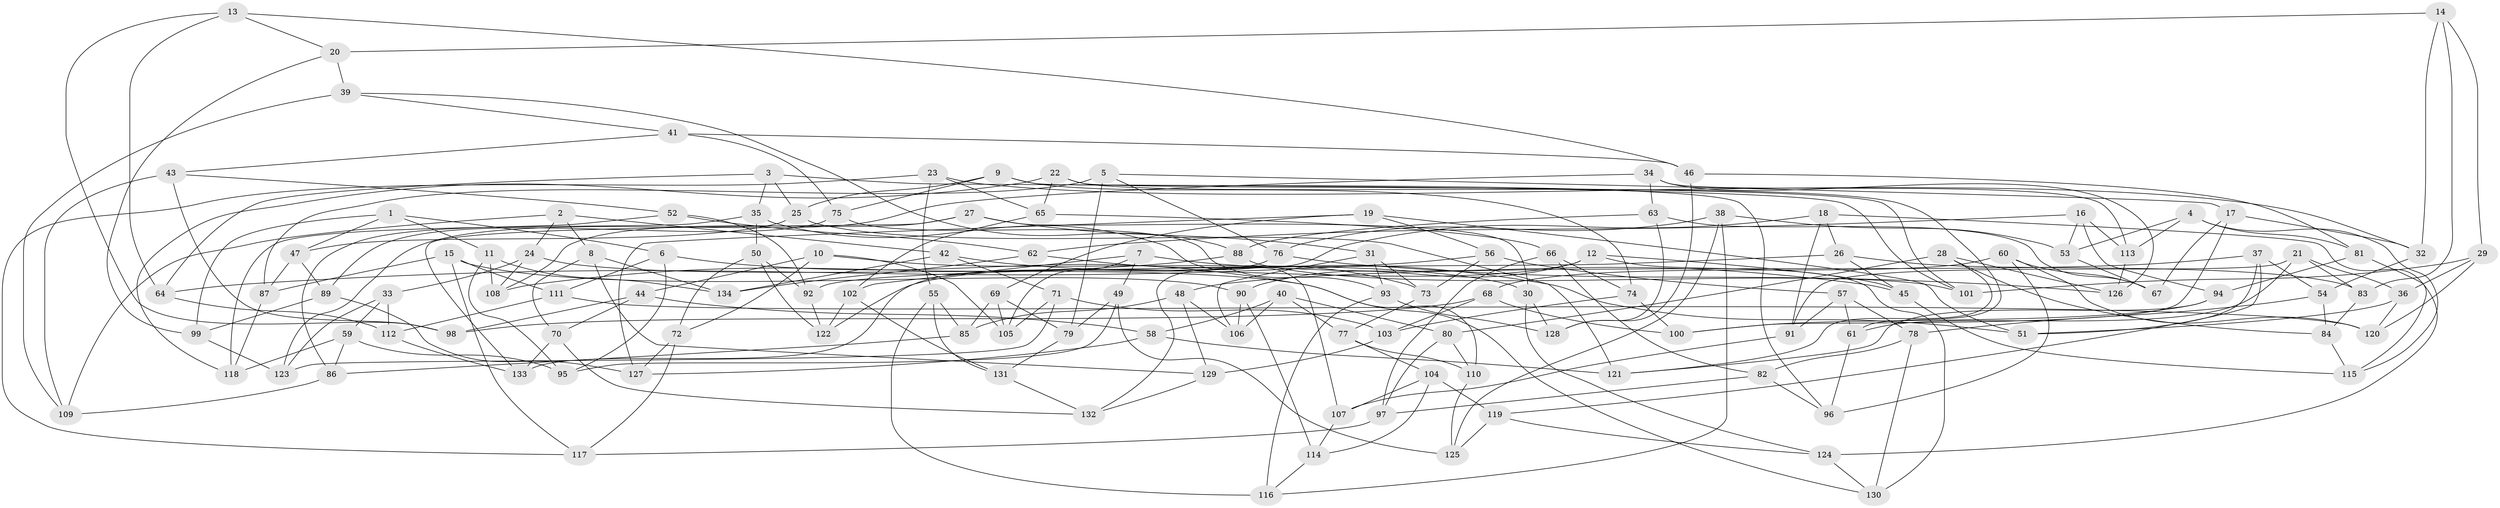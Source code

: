 // coarse degree distribution, {5: 0.1411764705882353, 4: 0.4235294117647059, 6: 0.43529411764705883}
// Generated by graph-tools (version 1.1) at 2025/42/03/06/25 10:42:23]
// undirected, 134 vertices, 268 edges
graph export_dot {
graph [start="1"]
  node [color=gray90,style=filled];
  1;
  2;
  3;
  4;
  5;
  6;
  7;
  8;
  9;
  10;
  11;
  12;
  13;
  14;
  15;
  16;
  17;
  18;
  19;
  20;
  21;
  22;
  23;
  24;
  25;
  26;
  27;
  28;
  29;
  30;
  31;
  32;
  33;
  34;
  35;
  36;
  37;
  38;
  39;
  40;
  41;
  42;
  43;
  44;
  45;
  46;
  47;
  48;
  49;
  50;
  51;
  52;
  53;
  54;
  55;
  56;
  57;
  58;
  59;
  60;
  61;
  62;
  63;
  64;
  65;
  66;
  67;
  68;
  69;
  70;
  71;
  72;
  73;
  74;
  75;
  76;
  77;
  78;
  79;
  80;
  81;
  82;
  83;
  84;
  85;
  86;
  87;
  88;
  89;
  90;
  91;
  92;
  93;
  94;
  95;
  96;
  97;
  98;
  99;
  100;
  101;
  102;
  103;
  104;
  105;
  106;
  107;
  108;
  109;
  110;
  111;
  112;
  113;
  114;
  115;
  116;
  117;
  118;
  119;
  120;
  121;
  122;
  123;
  124;
  125;
  126;
  127;
  128;
  129;
  130;
  131;
  132;
  133;
  134;
  1 -- 6;
  1 -- 47;
  1 -- 11;
  1 -- 99;
  2 -- 42;
  2 -- 8;
  2 -- 24;
  2 -- 109;
  3 -- 101;
  3 -- 25;
  3 -- 64;
  3 -- 35;
  4 -- 113;
  4 -- 115;
  4 -- 53;
  4 -- 81;
  5 -- 17;
  5 -- 76;
  5 -- 79;
  5 -- 87;
  6 -- 110;
  6 -- 111;
  6 -- 95;
  7 -- 45;
  7 -- 102;
  7 -- 105;
  7 -- 49;
  8 -- 70;
  8 -- 134;
  8 -- 129;
  9 -- 25;
  9 -- 96;
  9 -- 75;
  9 -- 74;
  10 -- 30;
  10 -- 105;
  10 -- 44;
  10 -- 72;
  11 -- 108;
  11 -- 134;
  11 -- 95;
  12 -- 130;
  12 -- 122;
  12 -- 90;
  12 -- 45;
  13 -- 46;
  13 -- 98;
  13 -- 20;
  13 -- 64;
  14 -- 83;
  14 -- 32;
  14 -- 29;
  14 -- 20;
  15 -- 117;
  15 -- 90;
  15 -- 111;
  15 -- 87;
  16 -- 94;
  16 -- 53;
  16 -- 62;
  16 -- 113;
  17 -- 67;
  17 -- 32;
  17 -- 100;
  18 -- 26;
  18 -- 132;
  18 -- 91;
  18 -- 124;
  19 -- 56;
  19 -- 69;
  19 -- 127;
  19 -- 51;
  20 -- 99;
  20 -- 39;
  21 -- 61;
  21 -- 83;
  21 -- 91;
  21 -- 36;
  22 -- 61;
  22 -- 101;
  22 -- 118;
  22 -- 65;
  23 -- 117;
  23 -- 32;
  23 -- 55;
  23 -- 65;
  24 -- 33;
  24 -- 108;
  24 -- 130;
  25 -- 47;
  25 -- 121;
  26 -- 92;
  26 -- 83;
  26 -- 45;
  27 -- 108;
  27 -- 133;
  27 -- 30;
  27 -- 31;
  28 -- 84;
  28 -- 121;
  28 -- 80;
  28 -- 126;
  29 -- 120;
  29 -- 101;
  29 -- 36;
  30 -- 124;
  30 -- 128;
  31 -- 73;
  31 -- 93;
  31 -- 106;
  32 -- 54;
  33 -- 123;
  33 -- 59;
  33 -- 112;
  34 -- 126;
  34 -- 63;
  34 -- 123;
  34 -- 113;
  35 -- 50;
  35 -- 107;
  35 -- 118;
  36 -- 51;
  36 -- 120;
  37 -- 119;
  37 -- 48;
  37 -- 54;
  37 -- 51;
  38 -- 76;
  38 -- 116;
  38 -- 53;
  38 -- 125;
  39 -- 109;
  39 -- 41;
  39 -- 88;
  40 -- 106;
  40 -- 58;
  40 -- 80;
  40 -- 77;
  41 -- 75;
  41 -- 43;
  41 -- 46;
  42 -- 51;
  42 -- 134;
  42 -- 71;
  43 -- 52;
  43 -- 98;
  43 -- 109;
  44 -- 70;
  44 -- 98;
  44 -- 58;
  45 -- 115;
  46 -- 128;
  46 -- 81;
  47 -- 87;
  47 -- 89;
  48 -- 129;
  48 -- 106;
  48 -- 85;
  49 -- 95;
  49 -- 125;
  49 -- 79;
  50 -- 92;
  50 -- 122;
  50 -- 72;
  52 -- 86;
  52 -- 92;
  52 -- 62;
  53 -- 67;
  54 -- 78;
  54 -- 84;
  55 -- 85;
  55 -- 131;
  55 -- 116;
  56 -- 57;
  56 -- 73;
  56 -- 64;
  57 -- 61;
  57 -- 91;
  57 -- 78;
  58 -- 121;
  58 -- 127;
  59 -- 95;
  59 -- 86;
  59 -- 118;
  60 -- 68;
  60 -- 96;
  60 -- 120;
  60 -- 67;
  61 -- 96;
  62 -- 134;
  62 -- 73;
  63 -- 88;
  63 -- 67;
  63 -- 128;
  64 -- 112;
  65 -- 66;
  65 -- 102;
  66 -- 74;
  66 -- 82;
  66 -- 97;
  68 -- 98;
  68 -- 103;
  68 -- 100;
  69 -- 79;
  69 -- 85;
  69 -- 105;
  70 -- 133;
  70 -- 132;
  71 -- 123;
  71 -- 103;
  71 -- 105;
  72 -- 117;
  72 -- 127;
  73 -- 77;
  74 -- 103;
  74 -- 100;
  75 -- 93;
  75 -- 89;
  76 -- 133;
  76 -- 126;
  77 -- 104;
  77 -- 110;
  78 -- 130;
  78 -- 82;
  79 -- 131;
  80 -- 110;
  80 -- 97;
  81 -- 94;
  81 -- 115;
  82 -- 96;
  82 -- 97;
  83 -- 84;
  84 -- 115;
  85 -- 86;
  86 -- 109;
  87 -- 118;
  88 -- 101;
  88 -- 108;
  89 -- 99;
  89 -- 127;
  90 -- 114;
  90 -- 106;
  91 -- 107;
  92 -- 122;
  93 -- 116;
  93 -- 128;
  94 -- 100;
  94 -- 121;
  97 -- 117;
  99 -- 123;
  102 -- 122;
  102 -- 131;
  103 -- 129;
  104 -- 114;
  104 -- 119;
  104 -- 107;
  107 -- 114;
  110 -- 125;
  111 -- 112;
  111 -- 120;
  112 -- 133;
  113 -- 126;
  114 -- 116;
  119 -- 124;
  119 -- 125;
  124 -- 130;
  129 -- 132;
  131 -- 132;
}
